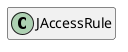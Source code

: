 @startuml
set namespaceSeparator \\
hide members
hide << alias >> circle

class JAccessRule
@enduml
